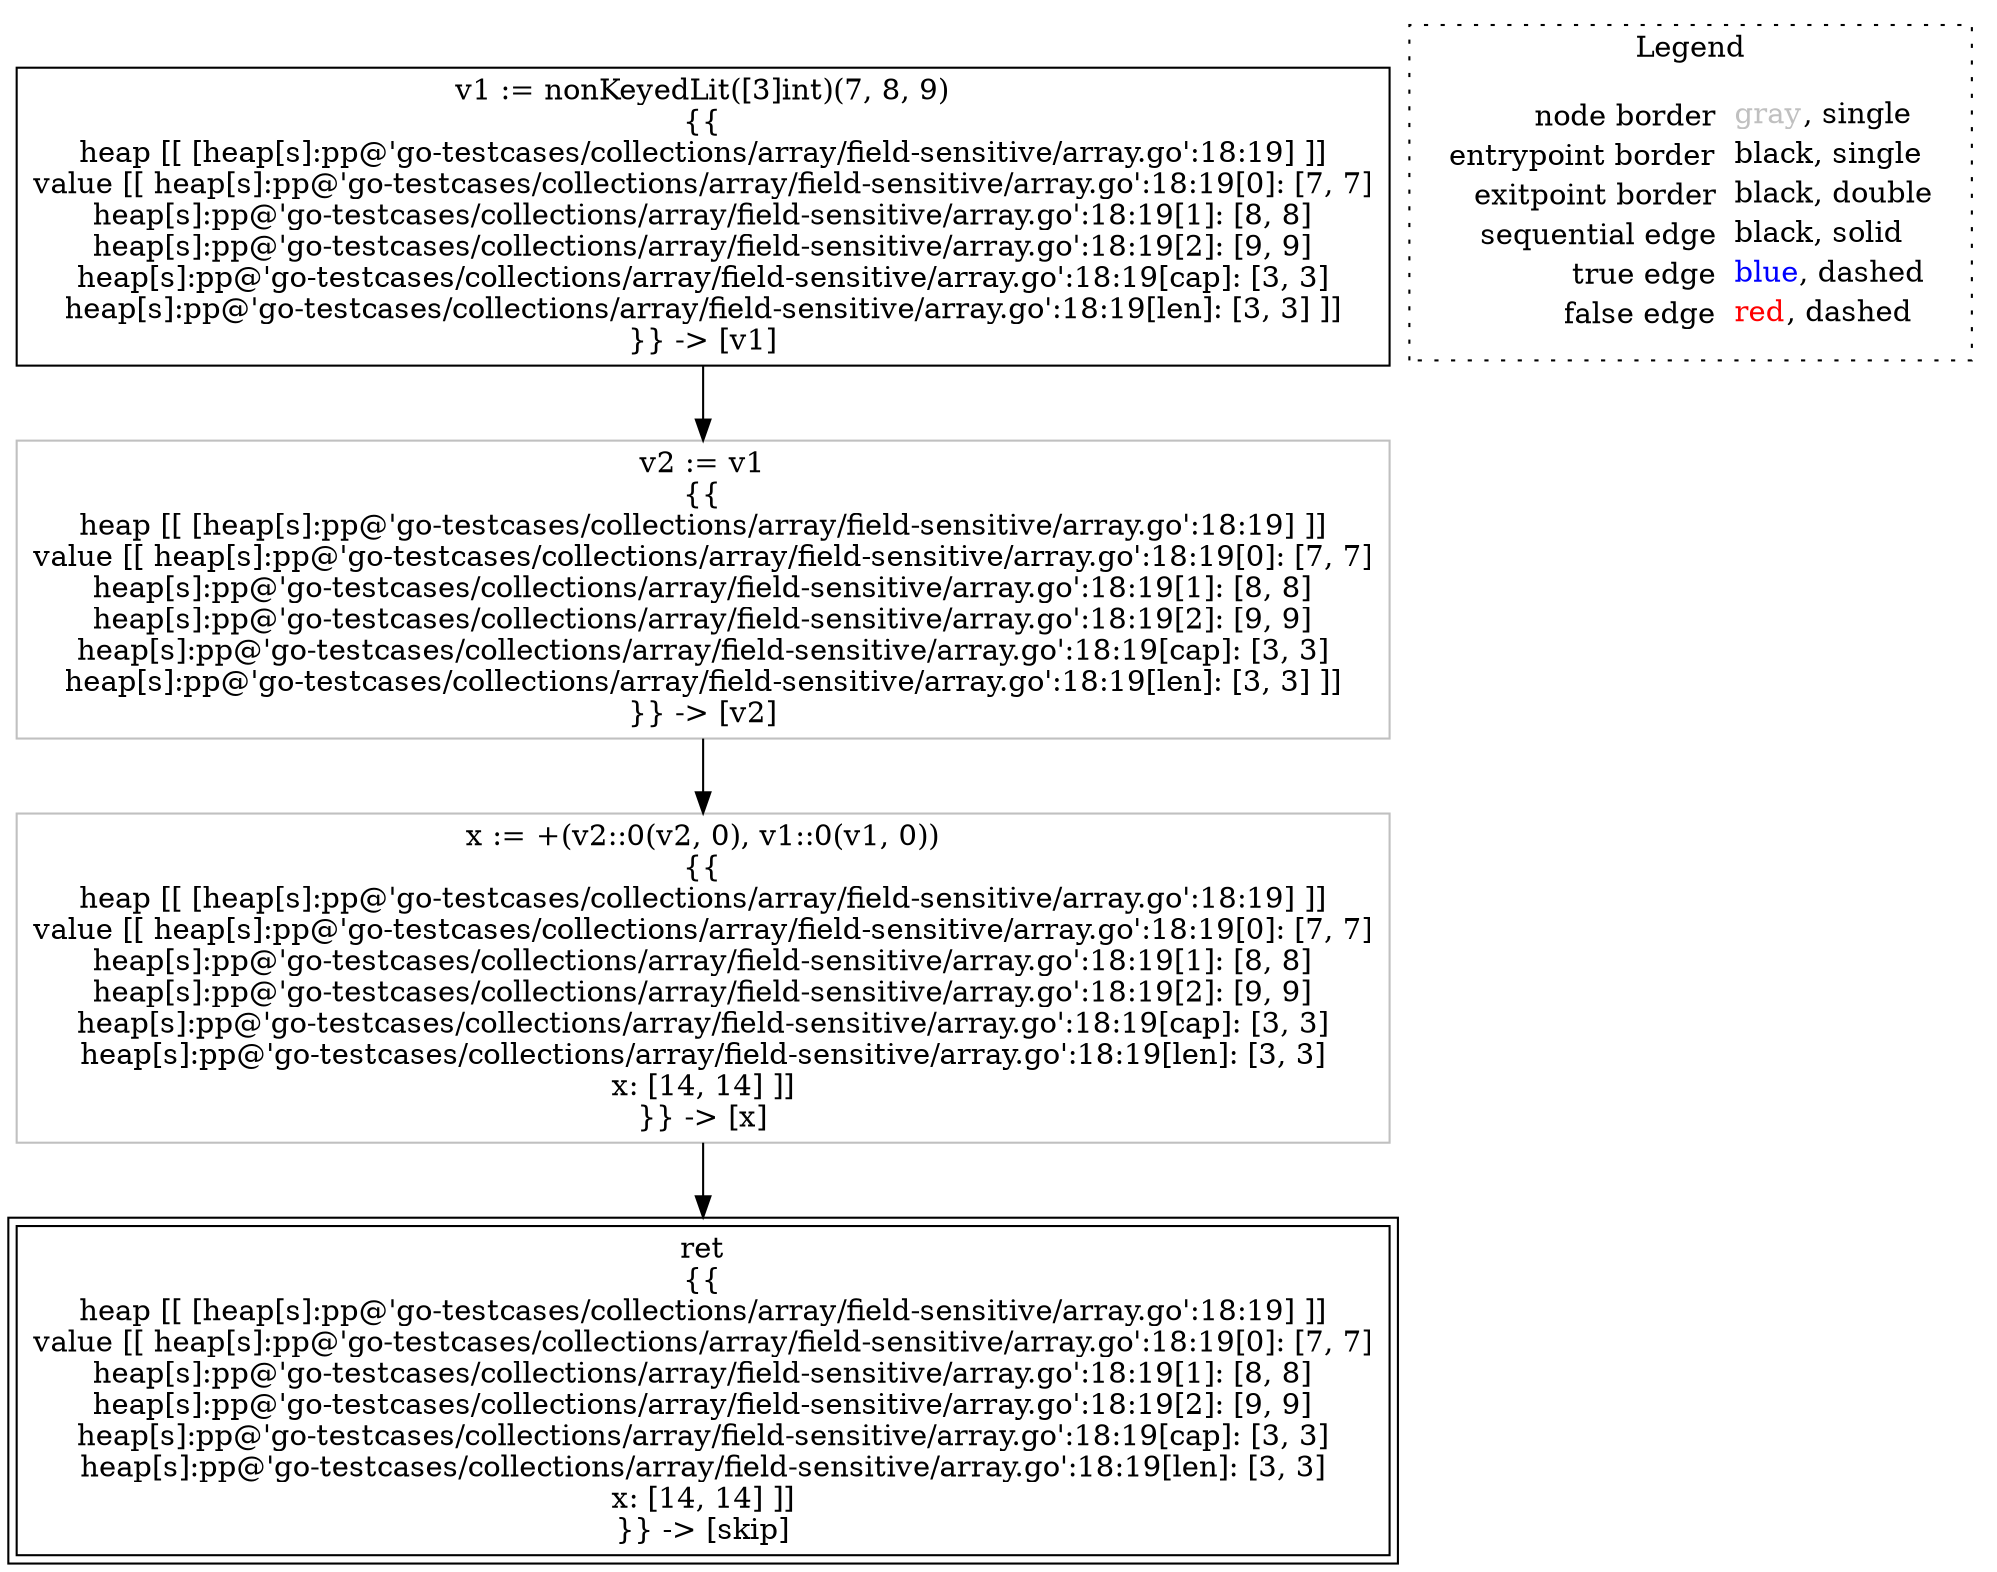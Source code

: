 digraph {
	"node0" [shape="rect",color="black",label=<v1 := nonKeyedLit([3]int)(7, 8, 9)<BR/>{{<BR/>heap [[ [heap[s]:pp@'go-testcases/collections/array/field-sensitive/array.go':18:19] ]]<BR/>value [[ heap[s]:pp@'go-testcases/collections/array/field-sensitive/array.go':18:19[0]: [7, 7]<BR/>heap[s]:pp@'go-testcases/collections/array/field-sensitive/array.go':18:19[1]: [8, 8]<BR/>heap[s]:pp@'go-testcases/collections/array/field-sensitive/array.go':18:19[2]: [9, 9]<BR/>heap[s]:pp@'go-testcases/collections/array/field-sensitive/array.go':18:19[cap]: [3, 3]<BR/>heap[s]:pp@'go-testcases/collections/array/field-sensitive/array.go':18:19[len]: [3, 3] ]]<BR/>}} -&gt; [v1]>];
	"node1" [shape="rect",color="black",peripheries="2",label=<ret<BR/>{{<BR/>heap [[ [heap[s]:pp@'go-testcases/collections/array/field-sensitive/array.go':18:19] ]]<BR/>value [[ heap[s]:pp@'go-testcases/collections/array/field-sensitive/array.go':18:19[0]: [7, 7]<BR/>heap[s]:pp@'go-testcases/collections/array/field-sensitive/array.go':18:19[1]: [8, 8]<BR/>heap[s]:pp@'go-testcases/collections/array/field-sensitive/array.go':18:19[2]: [9, 9]<BR/>heap[s]:pp@'go-testcases/collections/array/field-sensitive/array.go':18:19[cap]: [3, 3]<BR/>heap[s]:pp@'go-testcases/collections/array/field-sensitive/array.go':18:19[len]: [3, 3]<BR/>x: [14, 14] ]]<BR/>}} -&gt; [skip]>];
	"node2" [shape="rect",color="gray",label=<x := +(v2::0(v2, 0), v1::0(v1, 0))<BR/>{{<BR/>heap [[ [heap[s]:pp@'go-testcases/collections/array/field-sensitive/array.go':18:19] ]]<BR/>value [[ heap[s]:pp@'go-testcases/collections/array/field-sensitive/array.go':18:19[0]: [7, 7]<BR/>heap[s]:pp@'go-testcases/collections/array/field-sensitive/array.go':18:19[1]: [8, 8]<BR/>heap[s]:pp@'go-testcases/collections/array/field-sensitive/array.go':18:19[2]: [9, 9]<BR/>heap[s]:pp@'go-testcases/collections/array/field-sensitive/array.go':18:19[cap]: [3, 3]<BR/>heap[s]:pp@'go-testcases/collections/array/field-sensitive/array.go':18:19[len]: [3, 3]<BR/>x: [14, 14] ]]<BR/>}} -&gt; [x]>];
	"node3" [shape="rect",color="gray",label=<v2 := v1<BR/>{{<BR/>heap [[ [heap[s]:pp@'go-testcases/collections/array/field-sensitive/array.go':18:19] ]]<BR/>value [[ heap[s]:pp@'go-testcases/collections/array/field-sensitive/array.go':18:19[0]: [7, 7]<BR/>heap[s]:pp@'go-testcases/collections/array/field-sensitive/array.go':18:19[1]: [8, 8]<BR/>heap[s]:pp@'go-testcases/collections/array/field-sensitive/array.go':18:19[2]: [9, 9]<BR/>heap[s]:pp@'go-testcases/collections/array/field-sensitive/array.go':18:19[cap]: [3, 3]<BR/>heap[s]:pp@'go-testcases/collections/array/field-sensitive/array.go':18:19[len]: [3, 3] ]]<BR/>}} -&gt; [v2]>];
	"node0" -> "node3" [color="black"];
	"node2" -> "node1" [color="black"];
	"node3" -> "node2" [color="black"];
subgraph cluster_legend {
	label="Legend";
	style=dotted;
	node [shape=plaintext];
	"legend" [label=<<table border="0" cellpadding="2" cellspacing="0" cellborder="0"><tr><td align="right">node border&nbsp;</td><td align="left"><font color="gray">gray</font>, single</td></tr><tr><td align="right">entrypoint border&nbsp;</td><td align="left"><font color="black">black</font>, single</td></tr><tr><td align="right">exitpoint border&nbsp;</td><td align="left"><font color="black">black</font>, double</td></tr><tr><td align="right">sequential edge&nbsp;</td><td align="left"><font color="black">black</font>, solid</td></tr><tr><td align="right">true edge&nbsp;</td><td align="left"><font color="blue">blue</font>, dashed</td></tr><tr><td align="right">false edge&nbsp;</td><td align="left"><font color="red">red</font>, dashed</td></tr></table>>];
}

}
